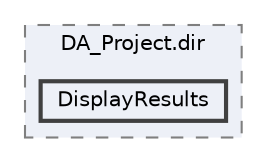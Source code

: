 digraph "SourceCode/build/CMakeFiles/DA_Project.dir/DisplayResults"
{
 // LATEX_PDF_SIZE
  bgcolor="transparent";
  edge [fontname=Helvetica,fontsize=10,labelfontname=Helvetica,labelfontsize=10];
  node [fontname=Helvetica,fontsize=10,shape=box,height=0.2,width=0.4];
  compound=true
  subgraph clusterdir_5c097d287c9e4f49955bb4aeaab1b920 {
    graph [ bgcolor="#edf0f7", pencolor="grey50", label="DA_Project.dir", fontname=Helvetica,fontsize=10 style="filled,dashed", URL="dir_5c097d287c9e4f49955bb4aeaab1b920.html",tooltip=""]
  dir_3e1f675df0aee800438866529b04d796 [label="DisplayResults", fillcolor="#edf0f7", color="grey25", style="filled,bold", URL="dir_3e1f675df0aee800438866529b04d796.html",tooltip=""];
  }
}
